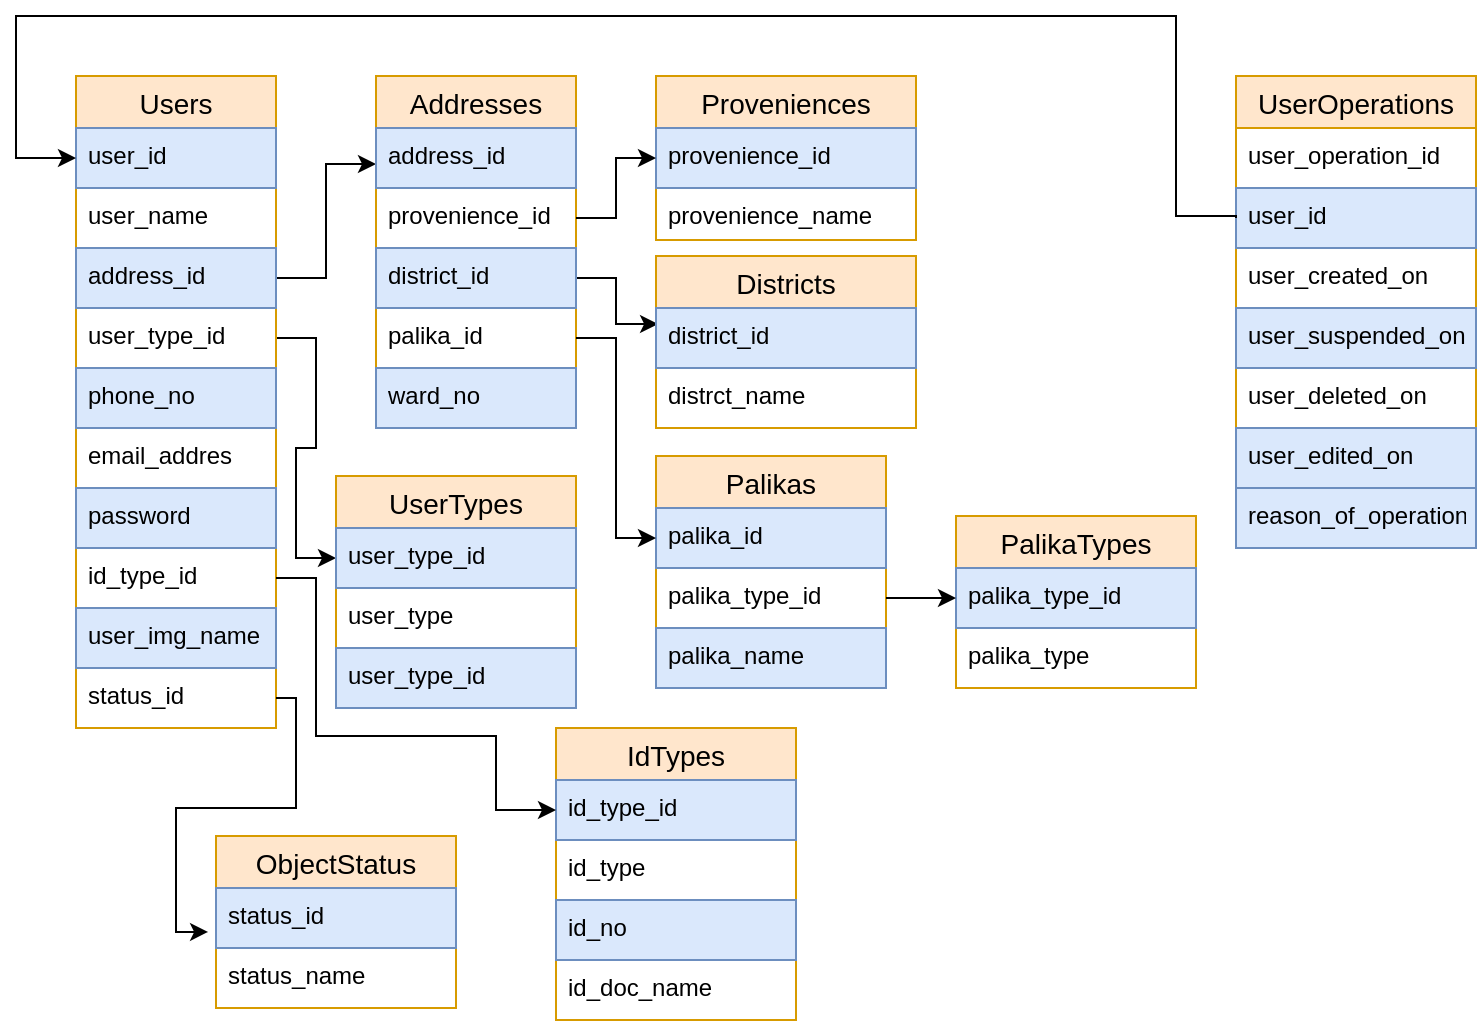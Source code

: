 <mxfile version="20.2.2" type="github">
  <diagram id="IBu_43Mrp2dpRGFDmGJ0" name="Page-1">
    <mxGraphModel dx="868" dy="450" grid="1" gridSize="10" guides="1" tooltips="1" connect="1" arrows="1" fold="1" page="1" pageScale="1" pageWidth="850" pageHeight="1100" math="0" shadow="0">
      <root>
        <mxCell id="0" />
        <mxCell id="1" parent="0" />
        <mxCell id="8awDatOAhmp6VXq2ZZ0f-31" style="edgeStyle=orthogonalEdgeStyle;rounded=0;orthogonalLoop=1;jettySize=auto;html=1;exitX=1;exitY=0.5;exitDx=0;exitDy=0;entryX=0;entryY=0.5;entryDx=0;entryDy=0;" parent="1" source="8awDatOAhmp6VXq2ZZ0f-26" target="8awDatOAhmp6VXq2ZZ0f-29" edge="1">
          <mxGeometry relative="1" as="geometry" />
        </mxCell>
        <mxCell id="8awDatOAhmp6VXq2ZZ0f-47" style="edgeStyle=orthogonalEdgeStyle;rounded=0;orthogonalLoop=1;jettySize=auto;html=1;entryX=0;entryY=0.25;entryDx=0;entryDy=0;exitX=1;exitY=0.5;exitDx=0;exitDy=0;" parent="1" source="8awDatOAhmp6VXq2ZZ0f-36" target="8awDatOAhmp6VXq2ZZ0f-37" edge="1">
          <mxGeometry relative="1" as="geometry" />
        </mxCell>
        <mxCell id="8awDatOAhmp6VXq2ZZ0f-24" value="Users" style="swimlane;fontStyle=0;childLayout=stackLayout;horizontal=1;startSize=26;horizontalStack=0;resizeParent=1;resizeParentMax=0;resizeLast=0;collapsible=1;marginBottom=0;align=center;fontSize=14;fillColor=#ffe6cc;strokeColor=#d79b00;" parent="1" vertex="1">
          <mxGeometry x="40" y="40" width="100" height="326" as="geometry" />
        </mxCell>
        <mxCell id="8awDatOAhmp6VXq2ZZ0f-25" value="user_id" style="text;strokeColor=#6c8ebf;fillColor=#dae8fc;spacingLeft=4;spacingRight=4;overflow=hidden;rotatable=0;points=[[0,0.5],[1,0.5]];portConstraint=eastwest;fontSize=12;fillStyle=auto;" parent="8awDatOAhmp6VXq2ZZ0f-24" vertex="1">
          <mxGeometry y="26" width="100" height="30" as="geometry" />
        </mxCell>
        <mxCell id="8awDatOAhmp6VXq2ZZ0f-46" value="user_name" style="text;spacingLeft=4;spacingRight=4;overflow=hidden;rotatable=0;points=[[0,0.5],[1,0.5]];portConstraint=eastwest;fontSize=12;fillStyle=auto;" parent="8awDatOAhmp6VXq2ZZ0f-24" vertex="1">
          <mxGeometry y="56" width="100" height="30" as="geometry" />
        </mxCell>
        <mxCell id="8awDatOAhmp6VXq2ZZ0f-36" value="address_id" style="text;strokeColor=#6c8ebf;fillColor=#dae8fc;spacingLeft=4;spacingRight=4;overflow=hidden;rotatable=0;points=[[0,0.5],[1,0.5]];portConstraint=eastwest;fontSize=12;" parent="8awDatOAhmp6VXq2ZZ0f-24" vertex="1">
          <mxGeometry y="86" width="100" height="30" as="geometry" />
        </mxCell>
        <mxCell id="8awDatOAhmp6VXq2ZZ0f-26" value="user_type_id" style="text;strokeColor=none;fillColor=none;spacingLeft=4;spacingRight=4;overflow=hidden;rotatable=0;points=[[0,0.5],[1,0.5]];portConstraint=eastwest;fontSize=12;" parent="8awDatOAhmp6VXq2ZZ0f-24" vertex="1">
          <mxGeometry y="116" width="100" height="30" as="geometry" />
        </mxCell>
        <mxCell id="8awDatOAhmp6VXq2ZZ0f-44" value="phone_no" style="text;strokeColor=#6c8ebf;fillColor=#dae8fc;spacingLeft=4;spacingRight=4;overflow=hidden;rotatable=0;points=[[0,0.5],[1,0.5]];portConstraint=eastwest;fontSize=12;" parent="8awDatOAhmp6VXq2ZZ0f-24" vertex="1">
          <mxGeometry y="146" width="100" height="30" as="geometry" />
        </mxCell>
        <mxCell id="8awDatOAhmp6VXq2ZZ0f-43" value="email_addres" style="text;spacingLeft=4;spacingRight=4;overflow=hidden;rotatable=0;points=[[0,0.5],[1,0.5]];portConstraint=eastwest;fontSize=12;" parent="8awDatOAhmp6VXq2ZZ0f-24" vertex="1">
          <mxGeometry y="176" width="100" height="30" as="geometry" />
        </mxCell>
        <mxCell id="8awDatOAhmp6VXq2ZZ0f-45" value="password" style="text;spacingLeft=4;spacingRight=4;overflow=hidden;rotatable=0;points=[[0,0.5],[1,0.5]];portConstraint=eastwest;fontSize=12;fillColor=#dae8fc;strokeColor=#6c8ebf;" parent="8awDatOAhmp6VXq2ZZ0f-24" vertex="1">
          <mxGeometry y="206" width="100" height="30" as="geometry" />
        </mxCell>
        <mxCell id="8awDatOAhmp6VXq2ZZ0f-62" value="id_type_id" style="text;spacingLeft=4;spacingRight=4;overflow=hidden;rotatable=0;points=[[0,0.5],[1,0.5]];portConstraint=eastwest;fontSize=12;" parent="8awDatOAhmp6VXq2ZZ0f-24" vertex="1">
          <mxGeometry y="236" width="100" height="30" as="geometry" />
        </mxCell>
        <mxCell id="8awDatOAhmp6VXq2ZZ0f-67" value="user_img_name" style="text;spacingLeft=4;spacingRight=4;overflow=hidden;rotatable=0;points=[[0,0.5],[1,0.5]];portConstraint=eastwest;fontSize=12;fillColor=#dae8fc;strokeColor=#6c8ebf;" parent="8awDatOAhmp6VXq2ZZ0f-24" vertex="1">
          <mxGeometry y="266" width="100" height="30" as="geometry" />
        </mxCell>
        <mxCell id="hBHYlZeDeRZfYTCF6jD1-10" value="status_id" style="text;spacingLeft=4;spacingRight=4;overflow=hidden;rotatable=0;points=[[0,0.5],[1,0.5]];portConstraint=eastwest;fontSize=12;" vertex="1" parent="8awDatOAhmp6VXq2ZZ0f-24">
          <mxGeometry y="296" width="100" height="30" as="geometry" />
        </mxCell>
        <mxCell id="8awDatOAhmp6VXq2ZZ0f-28" value="UserTypes" style="swimlane;fontStyle=0;childLayout=stackLayout;horizontal=1;startSize=26;horizontalStack=0;resizeParent=1;resizeParentMax=0;resizeLast=0;collapsible=1;marginBottom=0;align=center;fontSize=14;fillColor=#ffe6cc;strokeColor=#d79b00;" parent="1" vertex="1">
          <mxGeometry x="170" y="240" width="120" height="116" as="geometry" />
        </mxCell>
        <mxCell id="8awDatOAhmp6VXq2ZZ0f-29" value="user_type_id" style="text;strokeColor=#6c8ebf;fillColor=#dae8fc;spacingLeft=4;spacingRight=4;overflow=hidden;rotatable=0;points=[[0,0.5],[1,0.5]];portConstraint=eastwest;fontSize=12;" parent="8awDatOAhmp6VXq2ZZ0f-28" vertex="1">
          <mxGeometry y="26" width="120" height="30" as="geometry" />
        </mxCell>
        <mxCell id="8awDatOAhmp6VXq2ZZ0f-30" value="user_type" style="text;strokeColor=none;fillColor=none;spacingLeft=4;spacingRight=4;overflow=hidden;rotatable=0;points=[[0,0.5],[1,0.5]];portConstraint=eastwest;fontSize=12;" parent="8awDatOAhmp6VXq2ZZ0f-28" vertex="1">
          <mxGeometry y="56" width="120" height="30" as="geometry" />
        </mxCell>
        <mxCell id="hBHYlZeDeRZfYTCF6jD1-11" value="user_type_id" style="text;strokeColor=#6c8ebf;fillColor=#dae8fc;spacingLeft=4;spacingRight=4;overflow=hidden;rotatable=0;points=[[0,0.5],[1,0.5]];portConstraint=eastwest;fontSize=12;" vertex="1" parent="8awDatOAhmp6VXq2ZZ0f-28">
          <mxGeometry y="86" width="120" height="30" as="geometry" />
        </mxCell>
        <mxCell id="8awDatOAhmp6VXq2ZZ0f-60" style="edgeStyle=orthogonalEdgeStyle;rounded=0;orthogonalLoop=1;jettySize=auto;html=1;entryX=0.008;entryY=0.267;entryDx=0;entryDy=0;entryPerimeter=0;exitX=1;exitY=0.5;exitDx=0;exitDy=0;" parent="1" source="8awDatOAhmp6VXq2ZZ0f-40" target="8awDatOAhmp6VXq2ZZ0f-54" edge="1">
          <mxGeometry relative="1" as="geometry" />
        </mxCell>
        <mxCell id="8awDatOAhmp6VXq2ZZ0f-37" value="Addresses" style="swimlane;fontStyle=0;childLayout=stackLayout;horizontal=1;startSize=26;horizontalStack=0;resizeParent=1;resizeParentMax=0;resizeLast=0;collapsible=1;marginBottom=0;align=center;fontSize=14;fillColor=#ffe6cc;strokeColor=#d79b00;" parent="1" vertex="1">
          <mxGeometry x="190" y="40" width="100" height="176" as="geometry" />
        </mxCell>
        <mxCell id="8awDatOAhmp6VXq2ZZ0f-38" value="address_id" style="text;strokeColor=#6c8ebf;fillColor=#dae8fc;spacingLeft=4;spacingRight=4;overflow=hidden;rotatable=0;points=[[0,0.5],[1,0.5]];portConstraint=eastwest;fontSize=12;fillStyle=auto;" parent="8awDatOAhmp6VXq2ZZ0f-37" vertex="1">
          <mxGeometry y="26" width="100" height="30" as="geometry" />
        </mxCell>
        <mxCell id="8awDatOAhmp6VXq2ZZ0f-39" value="provenience_id" style="text;strokeColor=none;fillColor=none;spacingLeft=4;spacingRight=4;overflow=hidden;rotatable=0;points=[[0,0.5],[1,0.5]];portConstraint=eastwest;fontSize=12;" parent="8awDatOAhmp6VXq2ZZ0f-37" vertex="1">
          <mxGeometry y="56" width="100" height="30" as="geometry" />
        </mxCell>
        <mxCell id="8awDatOAhmp6VXq2ZZ0f-40" value="district_id" style="text;strokeColor=#6c8ebf;fillColor=#dae8fc;spacingLeft=4;spacingRight=4;overflow=hidden;rotatable=0;points=[[0,0.5],[1,0.5]];portConstraint=eastwest;fontSize=12;" parent="8awDatOAhmp6VXq2ZZ0f-37" vertex="1">
          <mxGeometry y="86" width="100" height="30" as="geometry" />
        </mxCell>
        <mxCell id="8awDatOAhmp6VXq2ZZ0f-42" value="palika_id" style="text;spacingLeft=4;spacingRight=4;overflow=hidden;rotatable=0;points=[[0,0.5],[1,0.5]];portConstraint=eastwest;fontSize=12;" parent="8awDatOAhmp6VXq2ZZ0f-37" vertex="1">
          <mxGeometry y="116" width="100" height="30" as="geometry" />
        </mxCell>
        <mxCell id="8awDatOAhmp6VXq2ZZ0f-41" value="ward_no" style="text;strokeColor=#6c8ebf;fillColor=#dae8fc;spacingLeft=4;spacingRight=4;overflow=hidden;rotatable=0;points=[[0,0.5],[1,0.5]];portConstraint=eastwest;fontSize=12;" parent="8awDatOAhmp6VXq2ZZ0f-37" vertex="1">
          <mxGeometry y="146" width="100" height="30" as="geometry" />
        </mxCell>
        <mxCell id="8awDatOAhmp6VXq2ZZ0f-48" value="Palikas" style="swimlane;fontStyle=0;childLayout=stackLayout;horizontal=1;startSize=26;horizontalStack=0;resizeParent=1;resizeParentMax=0;resizeLast=0;collapsible=1;marginBottom=0;align=center;fontSize=14;fillColor=#ffe6cc;strokeColor=#d79b00;" parent="1" vertex="1">
          <mxGeometry x="330" y="230" width="115" height="116" as="geometry" />
        </mxCell>
        <mxCell id="8awDatOAhmp6VXq2ZZ0f-49" value="palika_id" style="text;strokeColor=#6c8ebf;fillColor=#dae8fc;spacingLeft=4;spacingRight=4;overflow=hidden;rotatable=0;points=[[0,0.5],[1,0.5]];portConstraint=eastwest;fontSize=12;" parent="8awDatOAhmp6VXq2ZZ0f-48" vertex="1">
          <mxGeometry y="26" width="115" height="30" as="geometry" />
        </mxCell>
        <mxCell id="8awDatOAhmp6VXq2ZZ0f-50" value="palika_type_id" style="text;strokeColor=none;fillColor=none;spacingLeft=4;spacingRight=4;overflow=hidden;rotatable=0;points=[[0,0.5],[1,0.5]];portConstraint=eastwest;fontSize=12;" parent="8awDatOAhmp6VXq2ZZ0f-48" vertex="1">
          <mxGeometry y="56" width="115" height="30" as="geometry" />
        </mxCell>
        <mxCell id="8awDatOAhmp6VXq2ZZ0f-51" value="palika_name" style="text;strokeColor=#6c8ebf;fillColor=#dae8fc;spacingLeft=4;spacingRight=4;overflow=hidden;rotatable=0;points=[[0,0.5],[1,0.5]];portConstraint=eastwest;fontSize=12;" parent="8awDatOAhmp6VXq2ZZ0f-48" vertex="1">
          <mxGeometry y="86" width="115" height="30" as="geometry" />
        </mxCell>
        <mxCell id="8awDatOAhmp6VXq2ZZ0f-52" style="edgeStyle=orthogonalEdgeStyle;rounded=0;orthogonalLoop=1;jettySize=auto;html=1;entryX=0;entryY=0.5;entryDx=0;entryDy=0;" parent="1" source="8awDatOAhmp6VXq2ZZ0f-42" target="8awDatOAhmp6VXq2ZZ0f-49" edge="1">
          <mxGeometry relative="1" as="geometry" />
        </mxCell>
        <mxCell id="8awDatOAhmp6VXq2ZZ0f-53" value="Districts" style="swimlane;fontStyle=0;childLayout=stackLayout;horizontal=1;startSize=26;horizontalStack=0;resizeParent=1;resizeParentMax=0;resizeLast=0;collapsible=1;marginBottom=0;align=center;fontSize=14;fillColor=#ffe6cc;strokeColor=#d79b00;" parent="1" vertex="1">
          <mxGeometry x="330" y="130" width="130" height="86" as="geometry" />
        </mxCell>
        <mxCell id="8awDatOAhmp6VXq2ZZ0f-54" value="district_id" style="text;strokeColor=#6c8ebf;fillColor=#dae8fc;spacingLeft=4;spacingRight=4;overflow=hidden;rotatable=0;points=[[0,0.5],[1,0.5]];portConstraint=eastwest;fontSize=12;" parent="8awDatOAhmp6VXq2ZZ0f-53" vertex="1">
          <mxGeometry y="26" width="130" height="30" as="geometry" />
        </mxCell>
        <mxCell id="8awDatOAhmp6VXq2ZZ0f-55" value="distrct_name" style="text;strokeColor=none;fillColor=none;spacingLeft=4;spacingRight=4;overflow=hidden;rotatable=0;points=[[0,0.5],[1,0.5]];portConstraint=eastwest;fontSize=12;" parent="8awDatOAhmp6VXq2ZZ0f-53" vertex="1">
          <mxGeometry y="56" width="130" height="30" as="geometry" />
        </mxCell>
        <mxCell id="8awDatOAhmp6VXq2ZZ0f-56" value="Proveniences" style="swimlane;fontStyle=0;childLayout=stackLayout;horizontal=1;startSize=26;horizontalStack=0;resizeParent=1;resizeParentMax=0;resizeLast=0;collapsible=1;marginBottom=0;align=center;fontSize=14;fillColor=#ffe6cc;strokeColor=#d79b00;" parent="1" vertex="1">
          <mxGeometry x="330" y="40" width="130" height="82" as="geometry" />
        </mxCell>
        <mxCell id="8awDatOAhmp6VXq2ZZ0f-57" value="provenience_id" style="text;strokeColor=#6c8ebf;fillColor=#dae8fc;spacingLeft=4;spacingRight=4;overflow=hidden;rotatable=0;points=[[0,0.5],[1,0.5]];portConstraint=eastwest;fontSize=12;" parent="8awDatOAhmp6VXq2ZZ0f-56" vertex="1">
          <mxGeometry y="26" width="130" height="30" as="geometry" />
        </mxCell>
        <mxCell id="8awDatOAhmp6VXq2ZZ0f-58" value="provenience_name" style="text;strokeColor=none;fillColor=none;spacingLeft=4;spacingRight=4;overflow=hidden;rotatable=0;points=[[0,0.5],[1,0.5]];portConstraint=eastwest;fontSize=12;" parent="8awDatOAhmp6VXq2ZZ0f-56" vertex="1">
          <mxGeometry y="56" width="130" height="26" as="geometry" />
        </mxCell>
        <mxCell id="8awDatOAhmp6VXq2ZZ0f-61" style="edgeStyle=orthogonalEdgeStyle;rounded=0;orthogonalLoop=1;jettySize=auto;html=1;entryX=0;entryY=0.5;entryDx=0;entryDy=0;" parent="1" source="8awDatOAhmp6VXq2ZZ0f-39" target="8awDatOAhmp6VXq2ZZ0f-57" edge="1">
          <mxGeometry relative="1" as="geometry" />
        </mxCell>
        <mxCell id="8awDatOAhmp6VXq2ZZ0f-63" value="IdTypes" style="swimlane;fontStyle=0;childLayout=stackLayout;horizontal=1;startSize=26;horizontalStack=0;resizeParent=1;resizeParentMax=0;resizeLast=0;collapsible=1;marginBottom=0;align=center;fontSize=14;fillColor=#ffe6cc;strokeColor=#d79b00;" parent="1" vertex="1">
          <mxGeometry x="280" y="366" width="120" height="146" as="geometry" />
        </mxCell>
        <mxCell id="8awDatOAhmp6VXq2ZZ0f-64" value="id_type_id" style="text;strokeColor=#6c8ebf;fillColor=#dae8fc;spacingLeft=4;spacingRight=4;overflow=hidden;rotatable=0;points=[[0,0.5],[1,0.5]];portConstraint=eastwest;fontSize=12;" parent="8awDatOAhmp6VXq2ZZ0f-63" vertex="1">
          <mxGeometry y="26" width="120" height="30" as="geometry" />
        </mxCell>
        <mxCell id="8awDatOAhmp6VXq2ZZ0f-65" value="id_type" style="text;strokeColor=none;fillColor=none;spacingLeft=4;spacingRight=4;overflow=hidden;rotatable=0;points=[[0,0.5],[1,0.5]];portConstraint=eastwest;fontSize=12;" parent="8awDatOAhmp6VXq2ZZ0f-63" vertex="1">
          <mxGeometry y="56" width="120" height="30" as="geometry" />
        </mxCell>
        <mxCell id="8awDatOAhmp6VXq2ZZ0f-66" value="id_no" style="text;strokeColor=#6c8ebf;fillColor=#dae8fc;spacingLeft=4;spacingRight=4;overflow=hidden;rotatable=0;points=[[0,0.5],[1,0.5]];portConstraint=eastwest;fontSize=12;" parent="8awDatOAhmp6VXq2ZZ0f-63" vertex="1">
          <mxGeometry y="86" width="120" height="30" as="geometry" />
        </mxCell>
        <mxCell id="8awDatOAhmp6VXq2ZZ0f-68" value="id_doc_name" style="text;spacingLeft=4;spacingRight=4;overflow=hidden;rotatable=0;points=[[0,0.5],[1,0.5]];portConstraint=eastwest;fontSize=12;" parent="8awDatOAhmp6VXq2ZZ0f-63" vertex="1">
          <mxGeometry y="116" width="120" height="30" as="geometry" />
        </mxCell>
        <mxCell id="8awDatOAhmp6VXq2ZZ0f-69" style="edgeStyle=orthogonalEdgeStyle;rounded=0;orthogonalLoop=1;jettySize=auto;html=1;entryX=0;entryY=0.5;entryDx=0;entryDy=0;" parent="1" source="8awDatOAhmp6VXq2ZZ0f-62" target="8awDatOAhmp6VXq2ZZ0f-64" edge="1">
          <mxGeometry relative="1" as="geometry">
            <Array as="points">
              <mxPoint x="160" y="291" />
              <mxPoint x="160" y="370" />
              <mxPoint x="250" y="370" />
              <mxPoint x="250" y="407" />
            </Array>
          </mxGeometry>
        </mxCell>
        <mxCell id="hBHYlZeDeRZfYTCF6jD1-1" value="PalikaTypes" style="swimlane;fontStyle=0;childLayout=stackLayout;horizontal=1;startSize=26;horizontalStack=0;resizeParent=1;resizeParentMax=0;resizeLast=0;collapsible=1;marginBottom=0;align=center;fontSize=14;fillColor=#ffe6cc;strokeColor=#d79b00;" vertex="1" parent="1">
          <mxGeometry x="480" y="260" width="120" height="86" as="geometry" />
        </mxCell>
        <mxCell id="hBHYlZeDeRZfYTCF6jD1-2" value="palika_type_id" style="text;strokeColor=#6c8ebf;fillColor=#dae8fc;spacingLeft=4;spacingRight=4;overflow=hidden;rotatable=0;points=[[0,0.5],[1,0.5]];portConstraint=eastwest;fontSize=12;" vertex="1" parent="hBHYlZeDeRZfYTCF6jD1-1">
          <mxGeometry y="26" width="120" height="30" as="geometry" />
        </mxCell>
        <mxCell id="hBHYlZeDeRZfYTCF6jD1-3" value="palika_type" style="text;strokeColor=none;fillColor=none;spacingLeft=4;spacingRight=4;overflow=hidden;rotatable=0;points=[[0,0.5],[1,0.5]];portConstraint=eastwest;fontSize=12;" vertex="1" parent="hBHYlZeDeRZfYTCF6jD1-1">
          <mxGeometry y="56" width="120" height="30" as="geometry" />
        </mxCell>
        <mxCell id="hBHYlZeDeRZfYTCF6jD1-4" value="UserOperations" style="swimlane;fontStyle=0;childLayout=stackLayout;horizontal=1;startSize=26;horizontalStack=0;resizeParent=1;resizeParentMax=0;resizeLast=0;collapsible=1;marginBottom=0;align=center;fontSize=14;fillColor=#ffe6cc;strokeColor=#d79b00;" vertex="1" parent="1">
          <mxGeometry x="620" y="40" width="120" height="236" as="geometry" />
        </mxCell>
        <mxCell id="hBHYlZeDeRZfYTCF6jD1-22" value="user_operation_id" style="text;spacingLeft=4;spacingRight=4;overflow=hidden;rotatable=0;points=[[0,0.5],[1,0.5]];portConstraint=eastwest;fontSize=12;" vertex="1" parent="hBHYlZeDeRZfYTCF6jD1-4">
          <mxGeometry y="26" width="120" height="30" as="geometry" />
        </mxCell>
        <mxCell id="hBHYlZeDeRZfYTCF6jD1-5" value="user_id" style="text;strokeColor=#6c8ebf;fillColor=#dae8fc;spacingLeft=4;spacingRight=4;overflow=hidden;rotatable=0;points=[[0,0.5],[1,0.5]];portConstraint=eastwest;fontSize=12;" vertex="1" parent="hBHYlZeDeRZfYTCF6jD1-4">
          <mxGeometry y="56" width="120" height="30" as="geometry" />
        </mxCell>
        <mxCell id="hBHYlZeDeRZfYTCF6jD1-6" value="user_created_on" style="text;strokeColor=none;fillColor=none;spacingLeft=4;spacingRight=4;overflow=hidden;rotatable=0;points=[[0,0.5],[1,0.5]];portConstraint=eastwest;fontSize=12;" vertex="1" parent="hBHYlZeDeRZfYTCF6jD1-4">
          <mxGeometry y="86" width="120" height="30" as="geometry" />
        </mxCell>
        <mxCell id="hBHYlZeDeRZfYTCF6jD1-7" value="user_suspended_on" style="text;strokeColor=#6c8ebf;fillColor=#dae8fc;spacingLeft=4;spacingRight=4;overflow=hidden;rotatable=0;points=[[0,0.5],[1,0.5]];portConstraint=eastwest;fontSize=12;" vertex="1" parent="hBHYlZeDeRZfYTCF6jD1-4">
          <mxGeometry y="116" width="120" height="30" as="geometry" />
        </mxCell>
        <mxCell id="hBHYlZeDeRZfYTCF6jD1-8" value="user_deleted_on" style="text;spacingLeft=4;spacingRight=4;overflow=hidden;rotatable=0;points=[[0,0.5],[1,0.5]];portConstraint=eastwest;fontSize=12;" vertex="1" parent="hBHYlZeDeRZfYTCF6jD1-4">
          <mxGeometry y="146" width="120" height="30" as="geometry" />
        </mxCell>
        <mxCell id="hBHYlZeDeRZfYTCF6jD1-9" value="user_edited_on" style="text;spacingLeft=4;spacingRight=4;overflow=hidden;rotatable=0;points=[[0,0.5],[1,0.5]];portConstraint=eastwest;fontSize=12;fillColor=#dae8fc;strokeColor=#6c8ebf;" vertex="1" parent="hBHYlZeDeRZfYTCF6jD1-4">
          <mxGeometry y="176" width="120" height="30" as="geometry" />
        </mxCell>
        <mxCell id="hBHYlZeDeRZfYTCF6jD1-25" value="reason_of_operation" style="text;spacingLeft=4;spacingRight=4;overflow=hidden;rotatable=0;points=[[0,0.5],[1,0.5]];portConstraint=eastwest;fontSize=12;fillColor=#dae8fc;strokeColor=#6c8ebf;" vertex="1" parent="hBHYlZeDeRZfYTCF6jD1-4">
          <mxGeometry y="206" width="120" height="30" as="geometry" />
        </mxCell>
        <mxCell id="hBHYlZeDeRZfYTCF6jD1-12" value="ObjectStatus" style="swimlane;fontStyle=0;childLayout=stackLayout;horizontal=1;startSize=26;horizontalStack=0;resizeParent=1;resizeParentMax=0;resizeLast=0;collapsible=1;marginBottom=0;align=center;fontSize=14;fillColor=#ffe6cc;strokeColor=#d79b00;" vertex="1" parent="1">
          <mxGeometry x="110" y="420" width="120" height="86" as="geometry" />
        </mxCell>
        <mxCell id="hBHYlZeDeRZfYTCF6jD1-13" value="status_id" style="text;strokeColor=#6c8ebf;fillColor=#dae8fc;spacingLeft=4;spacingRight=4;overflow=hidden;rotatable=0;points=[[0,0.5],[1,0.5]];portConstraint=eastwest;fontSize=12;" vertex="1" parent="hBHYlZeDeRZfYTCF6jD1-12">
          <mxGeometry y="26" width="120" height="30" as="geometry" />
        </mxCell>
        <mxCell id="hBHYlZeDeRZfYTCF6jD1-14" value="status_name" style="text;strokeColor=none;fillColor=none;spacingLeft=4;spacingRight=4;overflow=hidden;rotatable=0;points=[[0,0.5],[1,0.5]];portConstraint=eastwest;fontSize=12;" vertex="1" parent="hBHYlZeDeRZfYTCF6jD1-12">
          <mxGeometry y="56" width="120" height="30" as="geometry" />
        </mxCell>
        <mxCell id="hBHYlZeDeRZfYTCF6jD1-16" style="edgeStyle=orthogonalEdgeStyle;rounded=0;orthogonalLoop=1;jettySize=auto;html=1;entryX=-0.033;entryY=0.733;entryDx=0;entryDy=0;entryPerimeter=0;" edge="1" parent="1" source="hBHYlZeDeRZfYTCF6jD1-10" target="hBHYlZeDeRZfYTCF6jD1-13">
          <mxGeometry relative="1" as="geometry">
            <Array as="points">
              <mxPoint x="150" y="351" />
              <mxPoint x="150" y="406" />
              <mxPoint x="90" y="406" />
              <mxPoint x="90" y="468" />
            </Array>
          </mxGeometry>
        </mxCell>
        <mxCell id="hBHYlZeDeRZfYTCF6jD1-21" style="edgeStyle=orthogonalEdgeStyle;rounded=0;orthogonalLoop=1;jettySize=auto;html=1;exitX=1;exitY=0.5;exitDx=0;exitDy=0;entryX=0;entryY=0.5;entryDx=0;entryDy=0;" edge="1" parent="1" source="8awDatOAhmp6VXq2ZZ0f-50" target="hBHYlZeDeRZfYTCF6jD1-2">
          <mxGeometry relative="1" as="geometry" />
        </mxCell>
        <mxCell id="hBHYlZeDeRZfYTCF6jD1-24" style="edgeStyle=orthogonalEdgeStyle;rounded=0;orthogonalLoop=1;jettySize=auto;html=1;exitX=0;exitY=0.5;exitDx=0;exitDy=0;" edge="1" parent="1" source="hBHYlZeDeRZfYTCF6jD1-5" target="8awDatOAhmp6VXq2ZZ0f-25">
          <mxGeometry relative="1" as="geometry">
            <mxPoint x="610" y="120" as="sourcePoint" />
            <Array as="points">
              <mxPoint x="620" y="110" />
              <mxPoint x="590" y="110" />
              <mxPoint x="590" y="10" />
              <mxPoint x="10" y="10" />
              <mxPoint x="10" y="81" />
            </Array>
          </mxGeometry>
        </mxCell>
      </root>
    </mxGraphModel>
  </diagram>
</mxfile>
